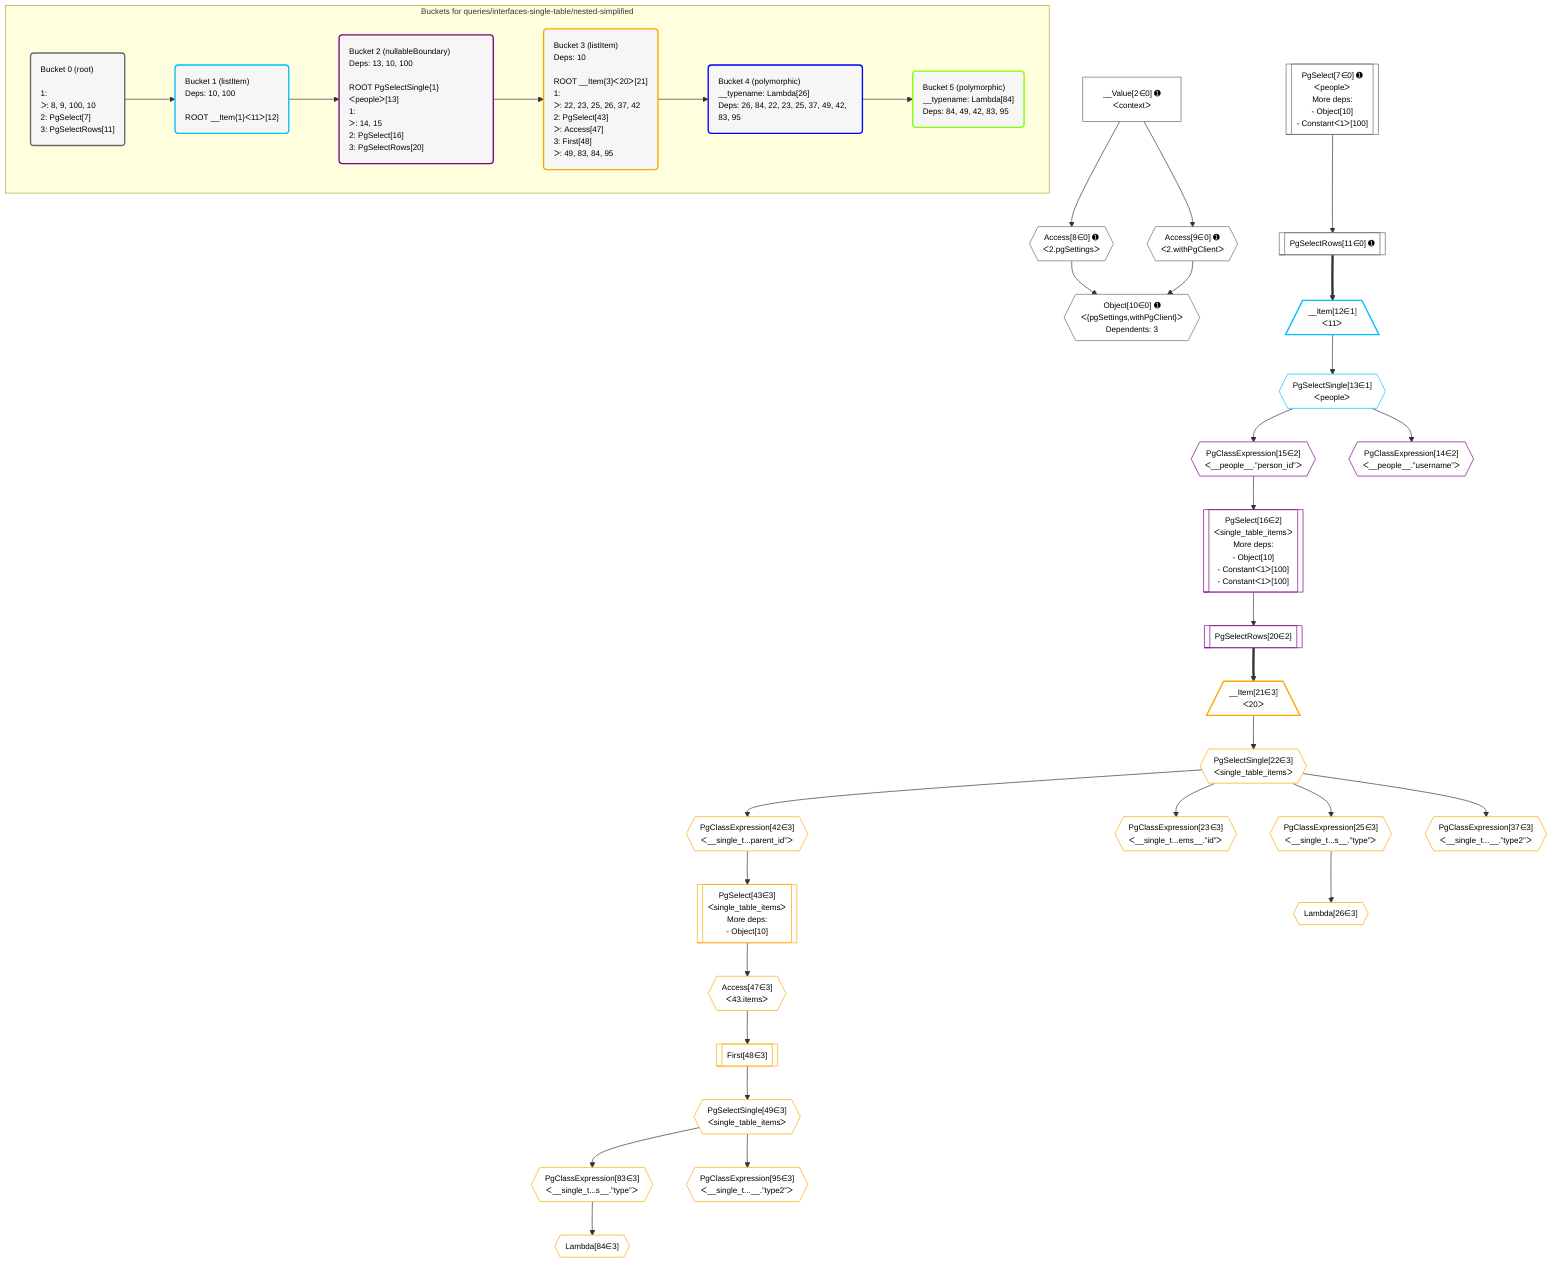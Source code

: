 %%{init: {'themeVariables': { 'fontSize': '12px'}}}%%
graph TD
    classDef path fill:#eee,stroke:#000,color:#000
    classDef plan fill:#fff,stroke-width:1px,color:#000
    classDef itemplan fill:#fff,stroke-width:2px,color:#000
    classDef unbatchedplan fill:#dff,stroke-width:1px,color:#000
    classDef sideeffectplan fill:#fcc,stroke-width:2px,color:#000
    classDef bucket fill:#f6f6f6,color:#000,stroke-width:2px,text-align:left

    subgraph "Buckets for queries/interfaces-single-table/nested-simplified"
    Bucket0("Bucket 0 (root)<br /><br />1: <br />ᐳ: 8, 9, 100, 10<br />2: PgSelect[7]<br />3: PgSelectRows[11]"):::bucket
    Bucket1("Bucket 1 (listItem)<br />Deps: 10, 100<br /><br />ROOT __Item{1}ᐸ11ᐳ[12]"):::bucket
    Bucket2("Bucket 2 (nullableBoundary)<br />Deps: 13, 10, 100<br /><br />ROOT PgSelectSingle{1}ᐸpeopleᐳ[13]<br />1: <br />ᐳ: 14, 15<br />2: PgSelect[16]<br />3: PgSelectRows[20]"):::bucket
    Bucket3("Bucket 3 (listItem)<br />Deps: 10<br /><br />ROOT __Item{3}ᐸ20ᐳ[21]<br />1: <br />ᐳ: 22, 23, 25, 26, 37, 42<br />2: PgSelect[43]<br />ᐳ: Access[47]<br />3: First[48]<br />ᐳ: 49, 83, 84, 95"):::bucket
    Bucket4("Bucket 4 (polymorphic)<br />__typename: Lambda[26]<br />Deps: 26, 84, 22, 23, 25, 37, 49, 42, 83, 95"):::bucket
    Bucket5("Bucket 5 (polymorphic)<br />__typename: Lambda[84]<br />Deps: 84, 49, 42, 83, 95"):::bucket
    end
    Bucket0 --> Bucket1
    Bucket1 --> Bucket2
    Bucket2 --> Bucket3
    Bucket3 --> Bucket4
    Bucket4 --> Bucket5

    %% plan dependencies
    PgSelect7[["PgSelect[7∈0] ➊<br />ᐸpeopleᐳ<br />More deps:<br />- Object[10]<br />- Constantᐸ1ᐳ[100]"]]:::plan
    Object10{{"Object[10∈0] ➊<br />ᐸ{pgSettings,withPgClient}ᐳ<br />Dependents: 3"}}:::plan
    Access8{{"Access[8∈0] ➊<br />ᐸ2.pgSettingsᐳ"}}:::plan
    Access9{{"Access[9∈0] ➊<br />ᐸ2.withPgClientᐳ"}}:::plan
    Access8 & Access9 --> Object10
    __Value2["__Value[2∈0] ➊<br />ᐸcontextᐳ"]:::plan
    __Value2 --> Access8
    __Value2 --> Access9
    PgSelectRows11[["PgSelectRows[11∈0] ➊"]]:::plan
    PgSelect7 --> PgSelectRows11
    __Item12[/"__Item[12∈1]<br />ᐸ11ᐳ"\]:::itemplan
    PgSelectRows11 ==> __Item12
    PgSelectSingle13{{"PgSelectSingle[13∈1]<br />ᐸpeopleᐳ"}}:::plan
    __Item12 --> PgSelectSingle13
    PgSelect16[["PgSelect[16∈2]<br />ᐸsingle_table_itemsᐳ<br />More deps:<br />- Object[10]<br />- Constantᐸ1ᐳ[100]<br />- Constantᐸ1ᐳ[100]"]]:::plan
    PgClassExpression15{{"PgClassExpression[15∈2]<br />ᐸ__people__.”person_id”ᐳ"}}:::plan
    PgClassExpression15 --> PgSelect16
    PgClassExpression14{{"PgClassExpression[14∈2]<br />ᐸ__people__.”username”ᐳ"}}:::plan
    PgSelectSingle13 --> PgClassExpression14
    PgSelectSingle13 --> PgClassExpression15
    PgSelectRows20[["PgSelectRows[20∈2]"]]:::plan
    PgSelect16 --> PgSelectRows20
    PgSelect43[["PgSelect[43∈3]<br />ᐸsingle_table_itemsᐳ<br />More deps:<br />- Object[10]"]]:::plan
    PgClassExpression42{{"PgClassExpression[42∈3]<br />ᐸ__single_t...parent_id”ᐳ"}}:::plan
    PgClassExpression42 --> PgSelect43
    __Item21[/"__Item[21∈3]<br />ᐸ20ᐳ"\]:::itemplan
    PgSelectRows20 ==> __Item21
    PgSelectSingle22{{"PgSelectSingle[22∈3]<br />ᐸsingle_table_itemsᐳ"}}:::plan
    __Item21 --> PgSelectSingle22
    PgClassExpression23{{"PgClassExpression[23∈3]<br />ᐸ__single_t...ems__.”id”ᐳ"}}:::plan
    PgSelectSingle22 --> PgClassExpression23
    PgClassExpression25{{"PgClassExpression[25∈3]<br />ᐸ__single_t...s__.”type”ᐳ"}}:::plan
    PgSelectSingle22 --> PgClassExpression25
    Lambda26{{"Lambda[26∈3]"}}:::plan
    PgClassExpression25 --> Lambda26
    PgClassExpression37{{"PgClassExpression[37∈3]<br />ᐸ__single_t...__.”type2”ᐳ"}}:::plan
    PgSelectSingle22 --> PgClassExpression37
    PgSelectSingle22 --> PgClassExpression42
    Access47{{"Access[47∈3]<br />ᐸ43.itemsᐳ"}}:::plan
    PgSelect43 --> Access47
    First48[["First[48∈3]"]]:::plan
    Access47 --> First48
    PgSelectSingle49{{"PgSelectSingle[49∈3]<br />ᐸsingle_table_itemsᐳ"}}:::plan
    First48 --> PgSelectSingle49
    PgClassExpression83{{"PgClassExpression[83∈3]<br />ᐸ__single_t...s__.”type”ᐳ"}}:::plan
    PgSelectSingle49 --> PgClassExpression83
    Lambda84{{"Lambda[84∈3]"}}:::plan
    PgClassExpression83 --> Lambda84
    PgClassExpression95{{"PgClassExpression[95∈3]<br />ᐸ__single_t...__.”type2”ᐳ"}}:::plan
    PgSelectSingle49 --> PgClassExpression95

    %% define steps
    classDef bucket0 stroke:#696969
    class Bucket0,__Value2,PgSelect7,Access8,Access9,Object10,PgSelectRows11 bucket0
    classDef bucket1 stroke:#00bfff
    class Bucket1,__Item12,PgSelectSingle13 bucket1
    classDef bucket2 stroke:#7f007f
    class Bucket2,PgClassExpression14,PgClassExpression15,PgSelect16,PgSelectRows20 bucket2
    classDef bucket3 stroke:#ffa500
    class Bucket3,__Item21,PgSelectSingle22,PgClassExpression23,PgClassExpression25,Lambda26,PgClassExpression37,PgClassExpression42,PgSelect43,Access47,First48,PgSelectSingle49,PgClassExpression83,Lambda84,PgClassExpression95 bucket3
    classDef bucket4 stroke:#0000ff
    class Bucket4 bucket4
    classDef bucket5 stroke:#7fff00
    class Bucket5 bucket5